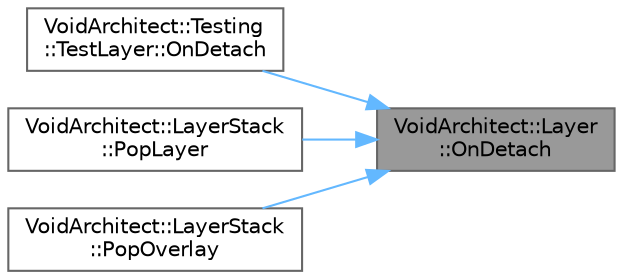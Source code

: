 digraph "VoidArchitect::Layer::OnDetach"
{
 // LATEX_PDF_SIZE
  bgcolor="transparent";
  edge [fontname=Helvetica,fontsize=10,labelfontname=Helvetica,labelfontsize=10];
  node [fontname=Helvetica,fontsize=10,shape=box,height=0.2,width=0.4];
  rankdir="RL";
  Node1 [id="Node000001",label="VoidArchitect::Layer\l::OnDetach",height=0.2,width=0.4,color="gray40", fillcolor="grey60", style="filled", fontcolor="black",tooltip=" "];
  Node1 -> Node2 [id="edge1_Node000001_Node000002",dir="back",color="steelblue1",style="solid",tooltip=" "];
  Node2 [id="Node000002",label="VoidArchitect::Testing\l::TestLayer::OnDetach",height=0.2,width=0.4,color="grey40", fillcolor="white", style="filled",URL="$class_void_architect_1_1_testing_1_1_test_layer.html#a8d03531568a8c37a95da1305fefce0c4",tooltip=" "];
  Node1 -> Node3 [id="edge2_Node000001_Node000003",dir="back",color="steelblue1",style="solid",tooltip=" "];
  Node3 [id="Node000003",label="VoidArchitect::LayerStack\l::PopLayer",height=0.2,width=0.4,color="grey40", fillcolor="white", style="filled",URL="$class_void_architect_1_1_layer_stack.html#a9835cd96e39f700b846cf1fb3dc3d739",tooltip=" "];
  Node1 -> Node4 [id="edge3_Node000001_Node000004",dir="back",color="steelblue1",style="solid",tooltip=" "];
  Node4 [id="Node000004",label="VoidArchitect::LayerStack\l::PopOverlay",height=0.2,width=0.4,color="grey40", fillcolor="white", style="filled",URL="$class_void_architect_1_1_layer_stack.html#a179b1cc5975b996715b325b15a05a00c",tooltip=" "];
}
